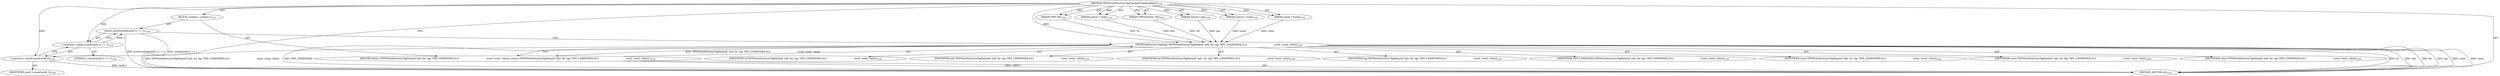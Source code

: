 digraph "TIFFWriteDirectoryTagCheckedUndefinedArray" {  
"69878" [label = <(METHOD,TIFFWriteDirectoryTagCheckedUndefinedArray)<SUB>2192</SUB>> ]
"69879" [label = <(PARAM,TIFF *tif)<SUB>2192</SUB>> ]
"69880" [label = <(PARAM,uint32_t *ndir)<SUB>2192</SUB>> ]
"69881" [label = <(PARAM,TIFFDirEntry *dir)<SUB>2193</SUB>> ]
"69882" [label = <(PARAM,uint16_t tag)<SUB>2194</SUB>> ]
"69883" [label = <(PARAM,uint32_t count)<SUB>2195</SUB>> ]
"69884" [label = <(PARAM,uint8_t *value)<SUB>2196</SUB>> ]
"69885" [label = <(BLOCK,&lt;empty&gt;,&lt;empty&gt;)<SUB>2197</SUB>> ]
"69886" [label = <(assert,assert(sizeof(uint8_t) == 1))<SUB>2198</SUB>> ]
"69887" [label = <(&lt;operator&gt;.equals,sizeof(uint8_t) == 1)<SUB>2198</SUB>> ]
"69888" [label = <(&lt;operator&gt;.sizeOf,sizeof(uint8_t))<SUB>2198</SUB>> ]
"69889" [label = <(IDENTIFIER,uint8_t,sizeof(uint8_t))<SUB>2198</SUB>> ]
"69890" [label = <(LITERAL,1,sizeof(uint8_t) == 1)<SUB>2198</SUB>> ]
"69891" [label = <(RETURN,return (TIFFWriteDirectoryTagData(tif, ndir, dir, tag, TIFF_UNDEFINED,\012                                      count, count, value));,return (TIFFWriteDirectoryTagData(tif, ndir, dir, tag, TIFF_UNDEFINED,\012                                      count, count, value));)<SUB>2199</SUB>> ]
"69892" [label = <(TIFFWriteDirectoryTagData,TIFFWriteDirectoryTagData(tif, ndir, dir, tag, TIFF_UNDEFINED,\012                                      count, count, value))<SUB>2199</SUB>> ]
"69893" [label = <(IDENTIFIER,tif,TIFFWriteDirectoryTagData(tif, ndir, dir, tag, TIFF_UNDEFINED,\012                                      count, count, value))<SUB>2199</SUB>> ]
"69894" [label = <(IDENTIFIER,ndir,TIFFWriteDirectoryTagData(tif, ndir, dir, tag, TIFF_UNDEFINED,\012                                      count, count, value))<SUB>2199</SUB>> ]
"69895" [label = <(IDENTIFIER,dir,TIFFWriteDirectoryTagData(tif, ndir, dir, tag, TIFF_UNDEFINED,\012                                      count, count, value))<SUB>2199</SUB>> ]
"69896" [label = <(IDENTIFIER,tag,TIFFWriteDirectoryTagData(tif, ndir, dir, tag, TIFF_UNDEFINED,\012                                      count, count, value))<SUB>2199</SUB>> ]
"69897" [label = <(IDENTIFIER,TIFF_UNDEFINED,TIFFWriteDirectoryTagData(tif, ndir, dir, tag, TIFF_UNDEFINED,\012                                      count, count, value))<SUB>2199</SUB>> ]
"69898" [label = <(IDENTIFIER,count,TIFFWriteDirectoryTagData(tif, ndir, dir, tag, TIFF_UNDEFINED,\012                                      count, count, value))<SUB>2200</SUB>> ]
"69899" [label = <(IDENTIFIER,count,TIFFWriteDirectoryTagData(tif, ndir, dir, tag, TIFF_UNDEFINED,\012                                      count, count, value))<SUB>2200</SUB>> ]
"69900" [label = <(IDENTIFIER,value,TIFFWriteDirectoryTagData(tif, ndir, dir, tag, TIFF_UNDEFINED,\012                                      count, count, value))<SUB>2200</SUB>> ]
"69901" [label = <(METHOD_RETURN,int)<SUB>2192</SUB>> ]
  "69878" -> "69879"  [ label = "AST: "] 
  "69878" -> "69880"  [ label = "AST: "] 
  "69878" -> "69881"  [ label = "AST: "] 
  "69878" -> "69882"  [ label = "AST: "] 
  "69878" -> "69883"  [ label = "AST: "] 
  "69878" -> "69884"  [ label = "AST: "] 
  "69878" -> "69885"  [ label = "AST: "] 
  "69878" -> "69901"  [ label = "AST: "] 
  "69885" -> "69886"  [ label = "AST: "] 
  "69885" -> "69891"  [ label = "AST: "] 
  "69886" -> "69887"  [ label = "AST: "] 
  "69887" -> "69888"  [ label = "AST: "] 
  "69887" -> "69890"  [ label = "AST: "] 
  "69888" -> "69889"  [ label = "AST: "] 
  "69891" -> "69892"  [ label = "AST: "] 
  "69892" -> "69893"  [ label = "AST: "] 
  "69892" -> "69894"  [ label = "AST: "] 
  "69892" -> "69895"  [ label = "AST: "] 
  "69892" -> "69896"  [ label = "AST: "] 
  "69892" -> "69897"  [ label = "AST: "] 
  "69892" -> "69898"  [ label = "AST: "] 
  "69892" -> "69899"  [ label = "AST: "] 
  "69892" -> "69900"  [ label = "AST: "] 
  "69886" -> "69892"  [ label = "CFG: "] 
  "69891" -> "69901"  [ label = "CFG: "] 
  "69887" -> "69886"  [ label = "CFG: "] 
  "69892" -> "69891"  [ label = "CFG: "] 
  "69888" -> "69887"  [ label = "CFG: "] 
  "69878" -> "69888"  [ label = "CFG: "] 
  "69891" -> "69901"  [ label = "DDG: &lt;RET&gt;"] 
  "69886" -> "69901"  [ label = "DDG: sizeof(uint8_t) == 1"] 
  "69886" -> "69901"  [ label = "DDG: assert(sizeof(uint8_t) == 1)"] 
  "69892" -> "69901"  [ label = "DDG: tif"] 
  "69892" -> "69901"  [ label = "DDG: ndir"] 
  "69892" -> "69901"  [ label = "DDG: dir"] 
  "69892" -> "69901"  [ label = "DDG: tag"] 
  "69892" -> "69901"  [ label = "DDG: count"] 
  "69892" -> "69901"  [ label = "DDG: value"] 
  "69892" -> "69901"  [ label = "DDG: TIFFWriteDirectoryTagData(tif, ndir, dir, tag, TIFF_UNDEFINED,\012                                      count, count, value)"] 
  "69892" -> "69901"  [ label = "DDG: TIFF_UNDEFINED"] 
  "69888" -> "69901"  [ label = "DDG: uint8_t"] 
  "69878" -> "69879"  [ label = "DDG: "] 
  "69878" -> "69880"  [ label = "DDG: "] 
  "69878" -> "69881"  [ label = "DDG: "] 
  "69878" -> "69882"  [ label = "DDG: "] 
  "69878" -> "69883"  [ label = "DDG: "] 
  "69878" -> "69884"  [ label = "DDG: "] 
  "69892" -> "69891"  [ label = "DDG: TIFFWriteDirectoryTagData(tif, ndir, dir, tag, TIFF_UNDEFINED,\012                                      count, count, value)"] 
  "69887" -> "69886"  [ label = "DDG: 1"] 
  "69878" -> "69887"  [ label = "DDG: "] 
  "69879" -> "69892"  [ label = "DDG: tif"] 
  "69878" -> "69892"  [ label = "DDG: "] 
  "69880" -> "69892"  [ label = "DDG: ndir"] 
  "69881" -> "69892"  [ label = "DDG: dir"] 
  "69882" -> "69892"  [ label = "DDG: tag"] 
  "69883" -> "69892"  [ label = "DDG: count"] 
  "69884" -> "69892"  [ label = "DDG: value"] 
  "69878" -> "69888"  [ label = "DDG: "] 
}
